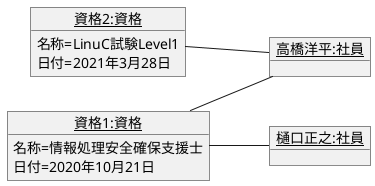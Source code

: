 @startuml
left to right direction
object "<u>資格1:資格</u>" as test1 {
    名称=情報処理安全確保支援士
    日付=2020年10月21日
}
object "<u>資格2:資格</u>" as test2 {
    名称=LinuC試験Level1
    日付=2021年3月28日
}
object "<u>高橋洋平:社員</u>" as s1 {
    
}
object "<u>樋口正之:社員</u>" as s2 {
    
}

test1 -- s1
test2 -- s1
test1 -- s2
@enduml